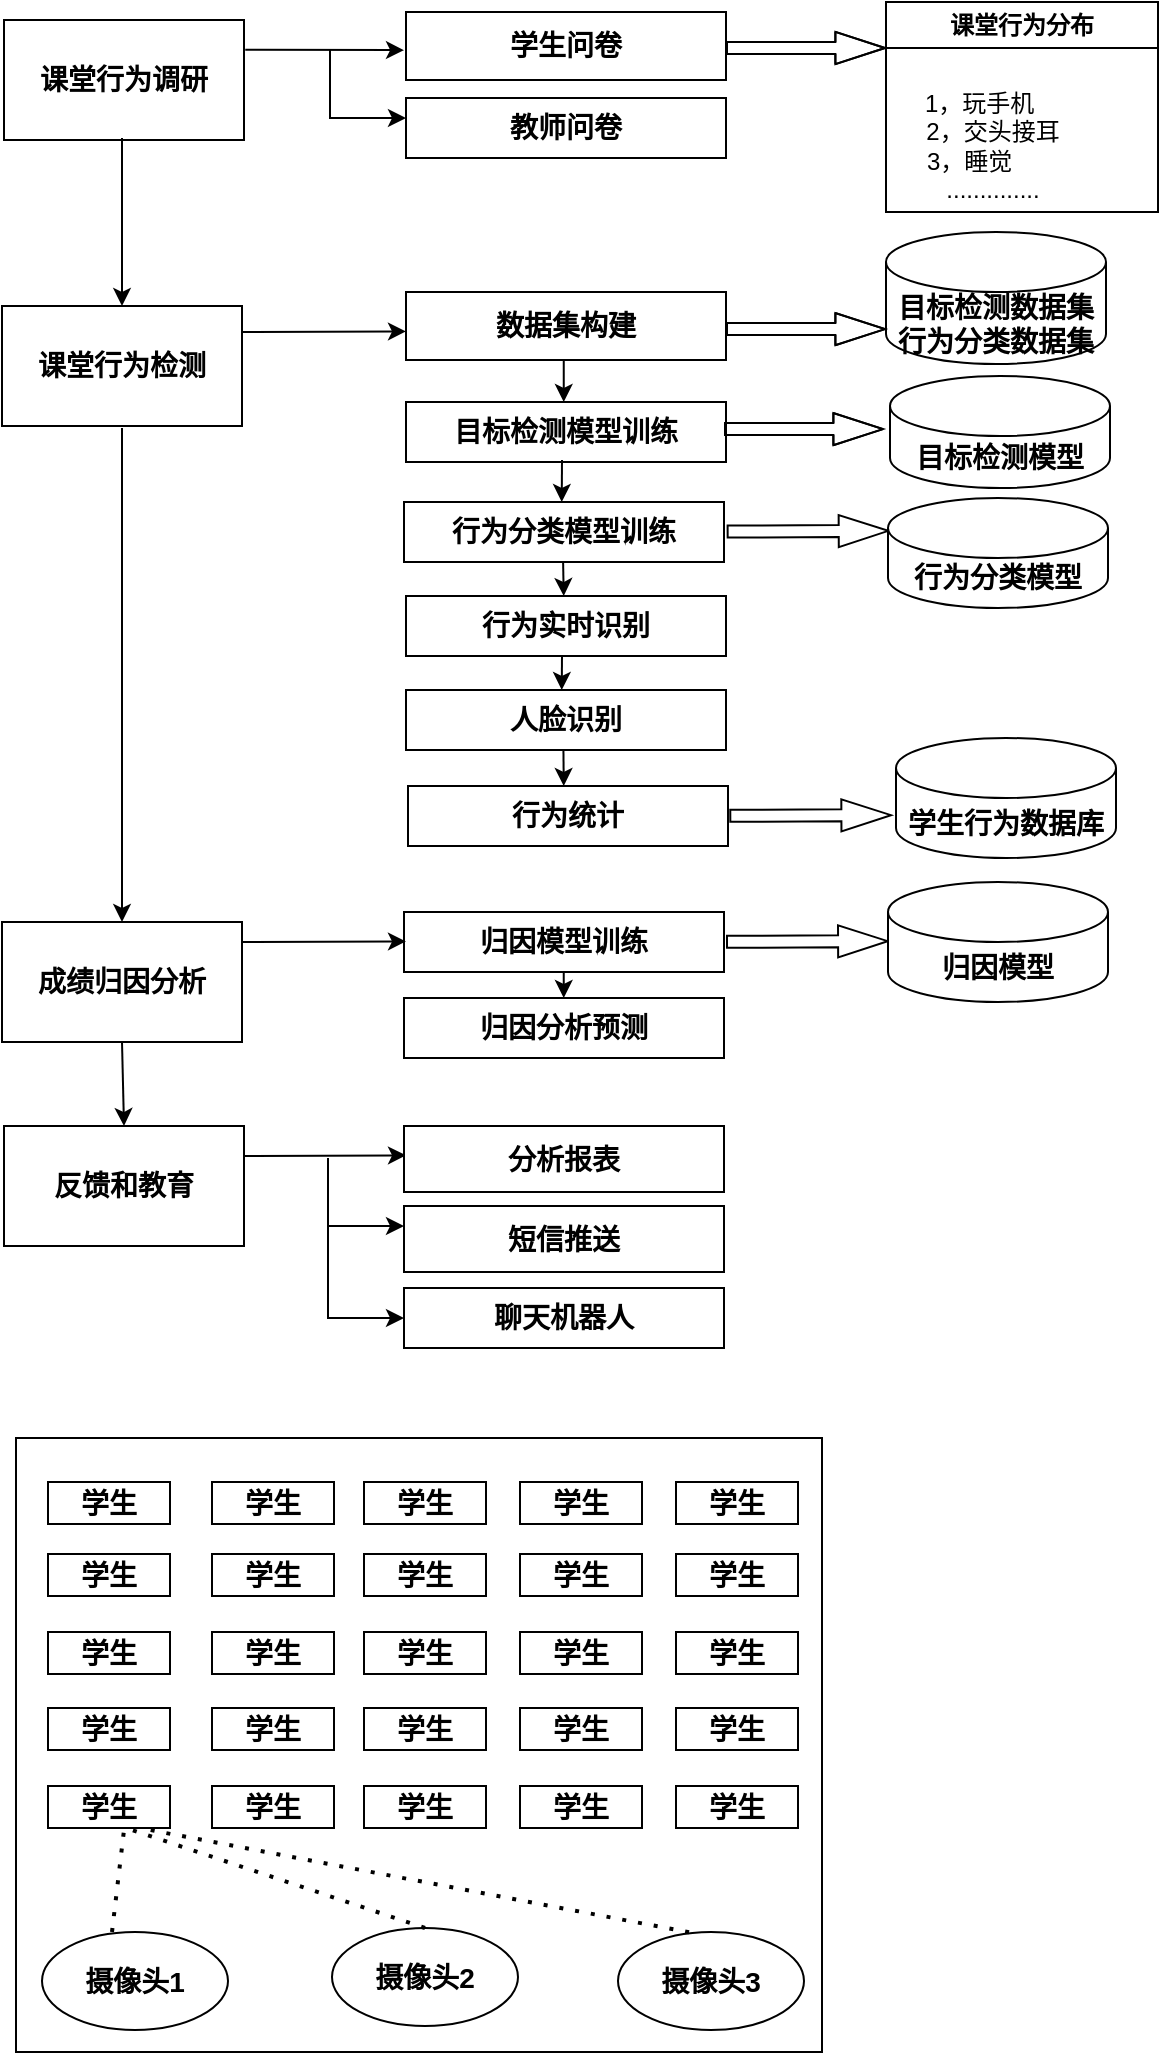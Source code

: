 <mxfile version="24.2.5" type="github">
  <diagram name="第 1 页" id="-u-DV1lfXEBN9TmRHup7">
    <mxGraphModel dx="1856" dy="835" grid="0" gridSize="10" guides="1" tooltips="1" connect="1" arrows="1" fold="1" page="1" pageScale="1" pageWidth="827" pageHeight="1169" math="0" shadow="0">
      <root>
        <mxCell id="0" />
        <mxCell id="1" parent="0" />
        <mxCell id="QccOVvW3JE7u90uyZqve-33" value="" style="rounded=0;whiteSpace=wrap;html=1;" parent="1" vertex="1">
          <mxGeometry x="125" y="812" width="403" height="307" as="geometry" />
        </mxCell>
        <mxCell id="0YlX4NZNZCxpl2N6hZSD-1" value="&lt;font style=&quot;font-size: 14px;&quot;&gt;&lt;b&gt;教师问卷&lt;/b&gt;&lt;/font&gt;" style="rounded=0;whiteSpace=wrap;html=1;" parent="1" vertex="1">
          <mxGeometry x="320" y="142" width="160" height="30" as="geometry" />
        </mxCell>
        <mxCell id="0YlX4NZNZCxpl2N6hZSD-2" value="&lt;font style=&quot;font-size: 14px;&quot;&gt;&lt;b&gt;课堂行为检测&lt;/b&gt;&lt;/font&gt;" style="rounded=0;whiteSpace=wrap;html=1;" parent="1" vertex="1">
          <mxGeometry x="118" y="246" width="120" height="60" as="geometry" />
        </mxCell>
        <mxCell id="0YlX4NZNZCxpl2N6hZSD-4" value="&lt;span style=&quot;font-size: 14px;&quot;&gt;&lt;b&gt;成绩归因分析&lt;/b&gt;&lt;/span&gt;" style="rounded=0;whiteSpace=wrap;html=1;" parent="1" vertex="1">
          <mxGeometry x="118" y="554" width="120" height="60" as="geometry" />
        </mxCell>
        <mxCell id="0YlX4NZNZCxpl2N6hZSD-5" value="&lt;font style=&quot;font-size: 14px;&quot;&gt;&lt;b&gt;课堂行为调研&lt;/b&gt;&lt;/font&gt;" style="rounded=0;whiteSpace=wrap;html=1;" parent="1" vertex="1">
          <mxGeometry x="119" y="103" width="120" height="60" as="geometry" />
        </mxCell>
        <mxCell id="0YlX4NZNZCxpl2N6hZSD-8" value="&lt;div&gt;&lt;font style=&quot;font-size: 14px;&quot;&gt;&lt;b&gt;目标检测数据集&lt;/b&gt;&lt;/font&gt;&lt;/div&gt;&lt;font style=&quot;font-size: 14px;&quot;&gt;&lt;b&gt;行为分类数据集&lt;/b&gt;&lt;/font&gt;" style="shape=cylinder3;whiteSpace=wrap;html=1;boundedLbl=1;backgroundOutline=1;size=15;" parent="1" vertex="1">
          <mxGeometry x="560" y="209" width="110" height="66" as="geometry" />
        </mxCell>
        <mxCell id="0YlX4NZNZCxpl2N6hZSD-9" value="&lt;font style=&quot;font-size: 14px;&quot;&gt;&lt;b&gt;学生问卷&lt;/b&gt;&lt;/font&gt;" style="rounded=0;whiteSpace=wrap;html=1;" parent="1" vertex="1">
          <mxGeometry x="320" y="99" width="160" height="34" as="geometry" />
        </mxCell>
        <mxCell id="0YlX4NZNZCxpl2N6hZSD-11" value="" style="shape=flexArrow;endArrow=classic;html=1;rounded=0;width=6;endWidth=9.091;endSize=7.936;" parent="1" edge="1">
          <mxGeometry width="50" height="50" relative="1" as="geometry">
            <mxPoint x="480" y="117" as="sourcePoint" />
            <mxPoint x="560" y="117" as="targetPoint" />
            <Array as="points">
              <mxPoint x="520" y="117" />
            </Array>
          </mxGeometry>
        </mxCell>
        <mxCell id="0YlX4NZNZCxpl2N6hZSD-12" value="" style="shape=flexArrow;endArrow=classic;html=1;rounded=0;width=6;endWidth=9.091;endSize=7.936;" parent="1" edge="1">
          <mxGeometry width="50" height="50" relative="1" as="geometry">
            <mxPoint x="480" y="257.55" as="sourcePoint" />
            <mxPoint x="560" y="257.55" as="targetPoint" />
            <Array as="points">
              <mxPoint x="520" y="257.55" />
            </Array>
          </mxGeometry>
        </mxCell>
        <mxCell id="0YlX4NZNZCxpl2N6hZSD-13" value="&lt;font style=&quot;font-size: 14px;&quot;&gt;&lt;b&gt;数据集构建&lt;/b&gt;&lt;/font&gt;" style="rounded=0;whiteSpace=wrap;html=1;" parent="1" vertex="1">
          <mxGeometry x="320" y="239" width="160" height="34" as="geometry" />
        </mxCell>
        <mxCell id="0YlX4NZNZCxpl2N6hZSD-14" value="&lt;font style=&quot;font-size: 14px;&quot;&gt;&lt;b&gt;目标检测模型训练&lt;/b&gt;&lt;/font&gt;" style="rounded=0;whiteSpace=wrap;html=1;" parent="1" vertex="1">
          <mxGeometry x="320" y="294" width="160" height="30" as="geometry" />
        </mxCell>
        <mxCell id="0YlX4NZNZCxpl2N6hZSD-15" value="&lt;font style=&quot;font-size: 14px;&quot;&gt;&lt;b&gt;行为实时识别&lt;/b&gt;&lt;/font&gt;" style="rounded=0;whiteSpace=wrap;html=1;" parent="1" vertex="1">
          <mxGeometry x="320" y="391" width="160" height="30" as="geometry" />
        </mxCell>
        <mxCell id="0YlX4NZNZCxpl2N6hZSD-16" value="&lt;font style=&quot;font-size: 14px;&quot;&gt;&lt;b&gt;目标检测模型&lt;/b&gt;&lt;/font&gt;" style="shape=cylinder3;whiteSpace=wrap;html=1;boundedLbl=1;backgroundOutline=1;size=15;" parent="1" vertex="1">
          <mxGeometry x="562" y="281" width="110" height="56" as="geometry" />
        </mxCell>
        <mxCell id="0YlX4NZNZCxpl2N6hZSD-17" value="" style="shape=flexArrow;endArrow=classic;html=1;rounded=0;width=6;endWidth=9.091;endSize=7.936;exitX=1.002;exitY=0.46;exitDx=0;exitDy=0;exitPerimeter=0;entryX=-0.003;entryY=0.524;entryDx=0;entryDy=0;entryPerimeter=0;" parent="1" edge="1">
          <mxGeometry width="50" height="50" relative="1" as="geometry">
            <mxPoint x="480.32" y="358.8" as="sourcePoint" />
            <mxPoint x="561.67" y="358.44" as="targetPoint" />
            <Array as="points" />
          </mxGeometry>
        </mxCell>
        <mxCell id="0YlX4NZNZCxpl2N6hZSD-27" value="&lt;font style=&quot;font-size: 14px;&quot;&gt;&lt;b&gt;短信推送&lt;/b&gt;&lt;/font&gt;" style="rounded=0;whiteSpace=wrap;html=1;" parent="1" vertex="1">
          <mxGeometry x="319" y="696" width="160" height="33" as="geometry" />
        </mxCell>
        <mxCell id="0YlX4NZNZCxpl2N6hZSD-28" value="&lt;font style=&quot;font-size: 14px;&quot;&gt;&lt;b&gt;归因模型训练&lt;/b&gt;&lt;/font&gt;" style="rounded=0;whiteSpace=wrap;html=1;" parent="1" vertex="1">
          <mxGeometry x="319" y="549" width="160" height="30" as="geometry" />
        </mxCell>
        <mxCell id="0YlX4NZNZCxpl2N6hZSD-29" value="&lt;span style=&quot;font-size: 14px;&quot;&gt;&lt;b&gt;归因分析预测&lt;/b&gt;&lt;/span&gt;" style="rounded=0;whiteSpace=wrap;html=1;" parent="1" vertex="1">
          <mxGeometry x="319" y="592" width="160" height="30" as="geometry" />
        </mxCell>
        <mxCell id="0YlX4NZNZCxpl2N6hZSD-31" value="&lt;font style=&quot;font-size: 14px;&quot;&gt;&lt;b&gt;反馈和教育&lt;/b&gt;&lt;/font&gt;" style="rounded=0;whiteSpace=wrap;html=1;" parent="1" vertex="1">
          <mxGeometry x="119" y="656" width="120" height="60" as="geometry" />
        </mxCell>
        <mxCell id="0YlX4NZNZCxpl2N6hZSD-32" value="&lt;font style=&quot;font-size: 14px;&quot;&gt;&lt;b&gt;行为统计&lt;/b&gt;&lt;/font&gt;" style="rounded=0;whiteSpace=wrap;html=1;" parent="1" vertex="1">
          <mxGeometry x="321" y="486" width="160" height="30" as="geometry" />
        </mxCell>
        <mxCell id="0YlX4NZNZCxpl2N6hZSD-34" value="&lt;font style=&quot;font-size: 14px;&quot;&gt;&lt;b&gt;聊天机器人&lt;/b&gt;&lt;/font&gt;" style="rounded=0;whiteSpace=wrap;html=1;" parent="1" vertex="1">
          <mxGeometry x="319" y="737" width="160" height="30" as="geometry" />
        </mxCell>
        <mxCell id="0YlX4NZNZCxpl2N6hZSD-40" value="" style="endArrow=classic;html=1;rounded=0;entryX=-0.004;entryY=0.673;entryDx=0;entryDy=0;entryPerimeter=0;" parent="1" edge="1">
          <mxGeometry width="50" height="50" relative="1" as="geometry">
            <mxPoint x="239.64" y="117.88" as="sourcePoint" />
            <mxPoint x="319" y="118.07" as="targetPoint" />
          </mxGeometry>
        </mxCell>
        <mxCell id="0YlX4NZNZCxpl2N6hZSD-41" value="" style="endArrow=classic;html=1;rounded=0;entryX=-0.004;entryY=0.673;entryDx=0;entryDy=0;entryPerimeter=0;exitX=1.004;exitY=0.217;exitDx=0;exitDy=0;exitPerimeter=0;" parent="1" source="0YlX4NZNZCxpl2N6hZSD-2" edge="1">
          <mxGeometry width="50" height="50" relative="1" as="geometry">
            <mxPoint x="240" y="259" as="sourcePoint" />
            <mxPoint x="320" y="258.71" as="targetPoint" />
          </mxGeometry>
        </mxCell>
        <mxCell id="0YlX4NZNZCxpl2N6hZSD-42" value="" style="endArrow=classic;html=1;rounded=0;entryX=-0.004;entryY=0.673;entryDx=0;entryDy=0;entryPerimeter=0;exitX=1.004;exitY=0.217;exitDx=0;exitDy=0;exitPerimeter=0;" parent="1" edge="1">
          <mxGeometry width="50" height="50" relative="1" as="geometry">
            <mxPoint x="238" y="564" as="sourcePoint" />
            <mxPoint x="320" y="563.71" as="targetPoint" />
          </mxGeometry>
        </mxCell>
        <mxCell id="0YlX4NZNZCxpl2N6hZSD-43" value="" style="endArrow=classic;html=1;rounded=0;entryX=-0.004;entryY=0.673;entryDx=0;entryDy=0;entryPerimeter=0;" parent="1" edge="1">
          <mxGeometry width="50" height="50" relative="1" as="geometry">
            <mxPoint x="239" y="671" as="sourcePoint" />
            <mxPoint x="320" y="670.68" as="targetPoint" />
          </mxGeometry>
        </mxCell>
        <mxCell id="0YlX4NZNZCxpl2N6hZSD-44" value="" style="endArrow=classic;html=1;rounded=0;exitX=0.492;exitY=0.99;exitDx=0;exitDy=0;exitPerimeter=0;" parent="1" edge="1" source="LBzuh_ba3nRSLltsU9My-5">
          <mxGeometry width="50" height="50" relative="1" as="geometry">
            <mxPoint x="398.87" y="473" as="sourcePoint" />
            <mxPoint x="398.87" y="486" as="targetPoint" />
          </mxGeometry>
        </mxCell>
        <mxCell id="0YlX4NZNZCxpl2N6hZSD-48" value="" style="endArrow=classic;html=1;rounded=0;exitX=0.493;exitY=0.998;exitDx=0;exitDy=0;exitPerimeter=0;" parent="1" edge="1" source="0YlX4NZNZCxpl2N6hZSD-13">
          <mxGeometry width="50" height="50" relative="1" as="geometry">
            <mxPoint x="398.87" y="281" as="sourcePoint" />
            <mxPoint x="398.87" y="294" as="targetPoint" />
          </mxGeometry>
        </mxCell>
        <mxCell id="0YlX4NZNZCxpl2N6hZSD-49" value="" style="endArrow=classic;html=1;rounded=0;exitX=0.491;exitY=1.007;exitDx=0;exitDy=0;exitPerimeter=0;" parent="1" edge="1">
          <mxGeometry width="50" height="50" relative="1" as="geometry">
            <mxPoint x="398.56" y="374.21" as="sourcePoint" />
            <mxPoint x="398.87" y="391" as="targetPoint" />
          </mxGeometry>
        </mxCell>
        <mxCell id="0YlX4NZNZCxpl2N6hZSD-52" value="" style="endArrow=classic;html=1;rounded=0;" parent="1" edge="1">
          <mxGeometry width="50" height="50" relative="1" as="geometry">
            <mxPoint x="398.87" y="579" as="sourcePoint" />
            <mxPoint x="398.87" y="592" as="targetPoint" />
          </mxGeometry>
        </mxCell>
        <mxCell id="0YlX4NZNZCxpl2N6hZSD-55" value="" style="endArrow=classic;html=1;rounded=0;entryX=0.5;entryY=0;entryDx=0;entryDy=0;" parent="1" target="0YlX4NZNZCxpl2N6hZSD-4" edge="1">
          <mxGeometry width="50" height="50" relative="1" as="geometry">
            <mxPoint x="178" y="307" as="sourcePoint" />
            <mxPoint x="176" y="512" as="targetPoint" />
          </mxGeometry>
        </mxCell>
        <mxCell id="0YlX4NZNZCxpl2N6hZSD-56" value="" style="endArrow=classic;html=1;rounded=0;exitX=0.5;exitY=1;exitDx=0;exitDy=0;entryX=0.5;entryY=0;entryDx=0;entryDy=0;" parent="1" source="0YlX4NZNZCxpl2N6hZSD-4" target="0YlX4NZNZCxpl2N6hZSD-31" edge="1">
          <mxGeometry width="50" height="50" relative="1" as="geometry">
            <mxPoint x="178.81" y="619" as="sourcePoint" />
            <mxPoint x="178.81" y="754" as="targetPoint" />
          </mxGeometry>
        </mxCell>
        <mxCell id="0YlX4NZNZCxpl2N6hZSD-57" value="" style="endArrow=classic;html=1;rounded=0;entryX=0.5;entryY=0;entryDx=0;entryDy=0;" parent="1" target="0YlX4NZNZCxpl2N6hZSD-2" edge="1">
          <mxGeometry width="50" height="50" relative="1" as="geometry">
            <mxPoint x="178" y="162" as="sourcePoint" />
            <mxPoint x="177.81" y="275" as="targetPoint" />
          </mxGeometry>
        </mxCell>
        <mxCell id="QccOVvW3JE7u90uyZqve-3" value="&lt;font style=&quot;font-size: 14px;&quot;&gt;&lt;b&gt;学生&lt;/b&gt;&lt;/font&gt;" style="rounded=0;whiteSpace=wrap;html=1;" parent="1" vertex="1">
          <mxGeometry x="141" y="834" width="61" height="21" as="geometry" />
        </mxCell>
        <mxCell id="QccOVvW3JE7u90uyZqve-4" value="&lt;font style=&quot;font-size: 14px;&quot;&gt;&lt;b&gt;学生&lt;/b&gt;&lt;/font&gt;" style="rounded=0;whiteSpace=wrap;html=1;" parent="1" vertex="1">
          <mxGeometry x="223" y="834" width="61" height="21" as="geometry" />
        </mxCell>
        <mxCell id="QccOVvW3JE7u90uyZqve-5" value="&lt;font style=&quot;font-size: 14px;&quot;&gt;&lt;span&gt;学生&lt;/span&gt;&lt;/font&gt;" style="rounded=0;whiteSpace=wrap;html=1;fontStyle=1" parent="1" vertex="1">
          <mxGeometry x="299" y="834" width="61" height="21" as="geometry" />
        </mxCell>
        <mxCell id="QccOVvW3JE7u90uyZqve-6" value="&lt;font style=&quot;font-size: 14px;&quot;&gt;&lt;span&gt;学生&lt;/span&gt;&lt;/font&gt;" style="rounded=0;whiteSpace=wrap;html=1;fontStyle=1" parent="1" vertex="1">
          <mxGeometry x="377" y="834" width="61" height="21" as="geometry" />
        </mxCell>
        <mxCell id="QccOVvW3JE7u90uyZqve-7" value="&lt;font style=&quot;font-size: 14px;&quot;&gt;&lt;span&gt;学生&lt;/span&gt;&lt;/font&gt;" style="rounded=0;whiteSpace=wrap;html=1;fontStyle=1" parent="1" vertex="1">
          <mxGeometry x="455" y="834" width="61" height="21" as="geometry" />
        </mxCell>
        <mxCell id="QccOVvW3JE7u90uyZqve-8" value="&lt;font style=&quot;font-size: 14px;&quot;&gt;&lt;b&gt;学生&lt;/b&gt;&lt;/font&gt;" style="rounded=0;whiteSpace=wrap;html=1;" parent="1" vertex="1">
          <mxGeometry x="141" y="870" width="61" height="21" as="geometry" />
        </mxCell>
        <mxCell id="QccOVvW3JE7u90uyZqve-9" value="&lt;font style=&quot;font-size: 14px;&quot;&gt;&lt;b&gt;学生&lt;/b&gt;&lt;/font&gt;" style="rounded=0;whiteSpace=wrap;html=1;" parent="1" vertex="1">
          <mxGeometry x="223" y="870" width="61" height="21" as="geometry" />
        </mxCell>
        <mxCell id="QccOVvW3JE7u90uyZqve-10" value="&lt;font style=&quot;font-size: 14px;&quot;&gt;&lt;span&gt;学生&lt;/span&gt;&lt;/font&gt;" style="rounded=0;whiteSpace=wrap;html=1;fontStyle=1" parent="1" vertex="1">
          <mxGeometry x="299" y="870" width="61" height="21" as="geometry" />
        </mxCell>
        <mxCell id="QccOVvW3JE7u90uyZqve-11" value="&lt;font style=&quot;font-size: 14px;&quot;&gt;&lt;span&gt;学生&lt;/span&gt;&lt;/font&gt;" style="rounded=0;whiteSpace=wrap;html=1;fontStyle=1" parent="1" vertex="1">
          <mxGeometry x="377" y="870" width="61" height="21" as="geometry" />
        </mxCell>
        <mxCell id="QccOVvW3JE7u90uyZqve-12" value="&lt;font style=&quot;font-size: 14px;&quot;&gt;&lt;span&gt;学生&lt;/span&gt;&lt;/font&gt;" style="rounded=0;whiteSpace=wrap;html=1;fontStyle=1" parent="1" vertex="1">
          <mxGeometry x="455" y="870" width="61" height="21" as="geometry" />
        </mxCell>
        <mxCell id="QccOVvW3JE7u90uyZqve-13" value="&lt;font style=&quot;font-size: 14px;&quot;&gt;&lt;b&gt;学生&lt;/b&gt;&lt;/font&gt;" style="rounded=0;whiteSpace=wrap;html=1;" parent="1" vertex="1">
          <mxGeometry x="141" y="909" width="61" height="21" as="geometry" />
        </mxCell>
        <mxCell id="QccOVvW3JE7u90uyZqve-14" value="&lt;font style=&quot;font-size: 14px;&quot;&gt;&lt;b&gt;学生&lt;/b&gt;&lt;/font&gt;" style="rounded=0;whiteSpace=wrap;html=1;" parent="1" vertex="1">
          <mxGeometry x="223" y="909" width="61" height="21" as="geometry" />
        </mxCell>
        <mxCell id="QccOVvW3JE7u90uyZqve-15" value="&lt;font style=&quot;font-size: 14px;&quot;&gt;&lt;span&gt;学生&lt;/span&gt;&lt;/font&gt;" style="rounded=0;whiteSpace=wrap;html=1;fontStyle=1" parent="1" vertex="1">
          <mxGeometry x="299" y="909" width="61" height="21" as="geometry" />
        </mxCell>
        <mxCell id="QccOVvW3JE7u90uyZqve-16" value="&lt;font style=&quot;font-size: 14px;&quot;&gt;&lt;span&gt;学生&lt;/span&gt;&lt;/font&gt;" style="rounded=0;whiteSpace=wrap;html=1;fontStyle=1" parent="1" vertex="1">
          <mxGeometry x="377" y="909" width="61" height="21" as="geometry" />
        </mxCell>
        <mxCell id="QccOVvW3JE7u90uyZqve-17" value="&lt;font style=&quot;font-size: 14px;&quot;&gt;&lt;span&gt;学生&lt;/span&gt;&lt;/font&gt;" style="rounded=0;whiteSpace=wrap;html=1;fontStyle=1" parent="1" vertex="1">
          <mxGeometry x="455" y="909" width="61" height="21" as="geometry" />
        </mxCell>
        <mxCell id="QccOVvW3JE7u90uyZqve-18" value="&lt;font style=&quot;font-size: 14px;&quot;&gt;&lt;b&gt;学生&lt;/b&gt;&lt;/font&gt;" style="rounded=0;whiteSpace=wrap;html=1;" parent="1" vertex="1">
          <mxGeometry x="141" y="947" width="61" height="21" as="geometry" />
        </mxCell>
        <mxCell id="QccOVvW3JE7u90uyZqve-19" value="&lt;font style=&quot;font-size: 14px;&quot;&gt;&lt;b&gt;学生&lt;/b&gt;&lt;/font&gt;" style="rounded=0;whiteSpace=wrap;html=1;" parent="1" vertex="1">
          <mxGeometry x="223" y="947" width="61" height="21" as="geometry" />
        </mxCell>
        <mxCell id="QccOVvW3JE7u90uyZqve-20" value="&lt;font style=&quot;font-size: 14px;&quot;&gt;&lt;span&gt;学生&lt;/span&gt;&lt;/font&gt;" style="rounded=0;whiteSpace=wrap;html=1;fontStyle=1" parent="1" vertex="1">
          <mxGeometry x="299" y="947" width="61" height="21" as="geometry" />
        </mxCell>
        <mxCell id="QccOVvW3JE7u90uyZqve-21" value="&lt;font style=&quot;font-size: 14px;&quot;&gt;&lt;span&gt;学生&lt;/span&gt;&lt;/font&gt;" style="rounded=0;whiteSpace=wrap;html=1;fontStyle=1" parent="1" vertex="1">
          <mxGeometry x="377" y="947" width="61" height="21" as="geometry" />
        </mxCell>
        <mxCell id="QccOVvW3JE7u90uyZqve-22" value="&lt;font style=&quot;font-size: 14px;&quot;&gt;&lt;span&gt;学生&lt;/span&gt;&lt;/font&gt;" style="rounded=0;whiteSpace=wrap;html=1;fontStyle=1" parent="1" vertex="1">
          <mxGeometry x="455" y="947" width="61" height="21" as="geometry" />
        </mxCell>
        <mxCell id="QccOVvW3JE7u90uyZqve-23" value="&lt;font style=&quot;font-size: 14px;&quot;&gt;&lt;b&gt;学生&lt;/b&gt;&lt;/font&gt;" style="rounded=0;whiteSpace=wrap;html=1;" parent="1" vertex="1">
          <mxGeometry x="141" y="986" width="61" height="21" as="geometry" />
        </mxCell>
        <mxCell id="QccOVvW3JE7u90uyZqve-24" value="&lt;font style=&quot;font-size: 14px;&quot;&gt;&lt;b&gt;学生&lt;/b&gt;&lt;/font&gt;" style="rounded=0;whiteSpace=wrap;html=1;" parent="1" vertex="1">
          <mxGeometry x="223" y="986" width="61" height="21" as="geometry" />
        </mxCell>
        <mxCell id="QccOVvW3JE7u90uyZqve-25" value="&lt;font style=&quot;font-size: 14px;&quot;&gt;&lt;span&gt;学生&lt;/span&gt;&lt;/font&gt;" style="rounded=0;whiteSpace=wrap;html=1;fontStyle=1" parent="1" vertex="1">
          <mxGeometry x="299" y="986" width="61" height="21" as="geometry" />
        </mxCell>
        <mxCell id="QccOVvW3JE7u90uyZqve-26" value="&lt;font style=&quot;font-size: 14px;&quot;&gt;&lt;span&gt;学生&lt;/span&gt;&lt;/font&gt;" style="rounded=0;whiteSpace=wrap;html=1;fontStyle=1" parent="1" vertex="1">
          <mxGeometry x="377" y="986" width="61" height="21" as="geometry" />
        </mxCell>
        <mxCell id="QccOVvW3JE7u90uyZqve-27" value="&lt;font style=&quot;font-size: 14px;&quot;&gt;&lt;span&gt;学生&lt;/span&gt;&lt;/font&gt;" style="rounded=0;whiteSpace=wrap;html=1;fontStyle=1" parent="1" vertex="1">
          <mxGeometry x="455" y="986" width="61" height="21" as="geometry" />
        </mxCell>
        <mxCell id="QccOVvW3JE7u90uyZqve-28" value="&lt;span style=&quot;font-size: 14px;&quot;&gt;&lt;b&gt;摄像头3&lt;/b&gt;&lt;/span&gt;" style="ellipse;whiteSpace=wrap;html=1;" parent="1" vertex="1">
          <mxGeometry x="426" y="1059" width="93" height="49" as="geometry" />
        </mxCell>
        <mxCell id="QccOVvW3JE7u90uyZqve-29" value="&lt;span style=&quot;font-size: 14px;&quot;&gt;&lt;b&gt;摄像头1&lt;/b&gt;&lt;/span&gt;" style="ellipse;whiteSpace=wrap;html=1;" parent="1" vertex="1">
          <mxGeometry x="138" y="1059" width="93" height="49" as="geometry" />
        </mxCell>
        <mxCell id="QccOVvW3JE7u90uyZqve-30" value="&lt;span style=&quot;font-size: 14px;&quot;&gt;&lt;b&gt;摄像头2&lt;/b&gt;&lt;/span&gt;" style="ellipse;whiteSpace=wrap;html=1;" parent="1" vertex="1">
          <mxGeometry x="283" y="1057" width="93" height="49" as="geometry" />
        </mxCell>
        <mxCell id="LBzuh_ba3nRSLltsU9My-1" value="课堂行为分布" style="swimlane;whiteSpace=wrap;html=1;" vertex="1" parent="1">
          <mxGeometry x="560" y="94" width="136" height="105" as="geometry" />
        </mxCell>
        <mxCell id="LBzuh_ba3nRSLltsU9My-2" value="1，玩手机&amp;nbsp; &amp;nbsp;&amp;nbsp;&lt;div&gt;2，交头接耳&lt;/div&gt;&lt;div&gt;3，睡觉&amp;nbsp; &amp;nbsp; &amp;nbsp; &amp;nbsp;&lt;/div&gt;&lt;div&gt;..............&lt;/div&gt;" style="text;html=1;align=center;verticalAlign=middle;resizable=0;points=[];autosize=1;strokeColor=none;fillColor=none;" vertex="1" parent="LBzuh_ba3nRSLltsU9My-1">
          <mxGeometry x="10" y="37" width="86" height="70" as="geometry" />
        </mxCell>
        <mxCell id="LBzuh_ba3nRSLltsU9My-3" value="&lt;span style=&quot;font-size: 14px;&quot;&gt;&lt;b&gt;学生行为数据库&lt;/b&gt;&lt;/span&gt;" style="shape=cylinder3;whiteSpace=wrap;html=1;boundedLbl=1;backgroundOutline=1;size=15;" vertex="1" parent="1">
          <mxGeometry x="565" y="462" width="110" height="60" as="geometry" />
        </mxCell>
        <mxCell id="LBzuh_ba3nRSLltsU9My-4" value="" style="shape=flexArrow;endArrow=classic;html=1;rounded=0;width=6;endWidth=9.091;endSize=7.936;exitX=1.002;exitY=0.46;exitDx=0;exitDy=0;exitPerimeter=0;entryX=-0.003;entryY=0.524;entryDx=0;entryDy=0;entryPerimeter=0;" edge="1" parent="1">
          <mxGeometry width="50" height="50" relative="1" as="geometry">
            <mxPoint x="480.0" y="563.93" as="sourcePoint" />
            <mxPoint x="561.35" y="563.57" as="targetPoint" />
            <Array as="points" />
          </mxGeometry>
        </mxCell>
        <mxCell id="LBzuh_ba3nRSLltsU9My-5" value="&lt;font style=&quot;font-size: 14px;&quot;&gt;&lt;b&gt;人脸识别&lt;/b&gt;&lt;/font&gt;" style="rounded=0;whiteSpace=wrap;html=1;" vertex="1" parent="1">
          <mxGeometry x="320" y="438" width="160" height="30" as="geometry" />
        </mxCell>
        <mxCell id="LBzuh_ba3nRSLltsU9My-6" value="" style="endArrow=classic;html=1;rounded=0;exitX=0.491;exitY=1.007;exitDx=0;exitDy=0;exitPerimeter=0;" edge="1" parent="1">
          <mxGeometry width="50" height="50" relative="1" as="geometry">
            <mxPoint x="398" y="421" as="sourcePoint" />
            <mxPoint x="397.87" y="438" as="targetPoint" />
          </mxGeometry>
        </mxCell>
        <mxCell id="LBzuh_ba3nRSLltsU9My-8" value="&lt;font style=&quot;font-size: 14px;&quot;&gt;&lt;b&gt;归因模型&lt;/b&gt;&lt;/font&gt;" style="shape=cylinder3;whiteSpace=wrap;html=1;boundedLbl=1;backgroundOutline=1;size=15;" vertex="1" parent="1">
          <mxGeometry x="561" y="534" width="110" height="60" as="geometry" />
        </mxCell>
        <mxCell id="LBzuh_ba3nRSLltsU9My-9" value="" style="shape=flexArrow;endArrow=classic;html=1;rounded=0;width=6;endWidth=9.091;endSize=7.936;exitX=1.002;exitY=0.46;exitDx=0;exitDy=0;exitPerimeter=0;entryX=-0.003;entryY=0.524;entryDx=0;entryDy=0;entryPerimeter=0;" edge="1" parent="1">
          <mxGeometry width="50" height="50" relative="1" as="geometry">
            <mxPoint x="481.65" y="500.93" as="sourcePoint" />
            <mxPoint x="563" y="500.57" as="targetPoint" />
            <Array as="points" />
          </mxGeometry>
        </mxCell>
        <mxCell id="LBzuh_ba3nRSLltsU9My-10" value="" style="endArrow=classic;html=1;rounded=0;" edge="1" parent="1">
          <mxGeometry width="50" height="50" relative="1" as="geometry">
            <mxPoint x="282" y="118" as="sourcePoint" />
            <mxPoint x="320" y="152" as="targetPoint" />
            <Array as="points">
              <mxPoint x="282" y="152" />
            </Array>
          </mxGeometry>
        </mxCell>
        <mxCell id="LBzuh_ba3nRSLltsU9My-11" value="" style="endArrow=classic;html=1;rounded=0;" edge="1" parent="1">
          <mxGeometry width="50" height="50" relative="1" as="geometry">
            <mxPoint x="281" y="672" as="sourcePoint" />
            <mxPoint x="319" y="706" as="targetPoint" />
            <Array as="points">
              <mxPoint x="281" y="706" />
            </Array>
          </mxGeometry>
        </mxCell>
        <mxCell id="LBzuh_ba3nRSLltsU9My-12" value="" style="shape=flexArrow;endArrow=classic;html=1;rounded=0;width=6;endWidth=9.091;endSize=7.936;" edge="1" parent="1">
          <mxGeometry width="50" height="50" relative="1" as="geometry">
            <mxPoint x="479" y="307.55" as="sourcePoint" />
            <mxPoint x="559" y="307.55" as="targetPoint" />
            <Array as="points">
              <mxPoint x="519" y="307.55" />
            </Array>
          </mxGeometry>
        </mxCell>
        <mxCell id="LBzuh_ba3nRSLltsU9My-13" value="&lt;font style=&quot;font-size: 14px;&quot;&gt;&lt;b&gt;行为分类模型训练&lt;/b&gt;&lt;/font&gt;" style="rounded=0;whiteSpace=wrap;html=1;" vertex="1" parent="1">
          <mxGeometry x="319" y="344" width="160" height="30" as="geometry" />
        </mxCell>
        <mxCell id="LBzuh_ba3nRSLltsU9My-14" value="&lt;font style=&quot;font-size: 14px;&quot;&gt;&lt;b&gt;行为分类模型&lt;/b&gt;&lt;/font&gt;" style="shape=cylinder3;whiteSpace=wrap;html=1;boundedLbl=1;backgroundOutline=1;size=15;" vertex="1" parent="1">
          <mxGeometry x="561" y="342" width="110" height="55" as="geometry" />
        </mxCell>
        <mxCell id="LBzuh_ba3nRSLltsU9My-16" value="" style="endArrow=classic;html=1;rounded=0;exitX=0.493;exitY=0.998;exitDx=0;exitDy=0;exitPerimeter=0;" edge="1" parent="1">
          <mxGeometry width="50" height="50" relative="1" as="geometry">
            <mxPoint x="398" y="323" as="sourcePoint" />
            <mxPoint x="397.87" y="344" as="targetPoint" />
          </mxGeometry>
        </mxCell>
        <mxCell id="LBzuh_ba3nRSLltsU9My-17" value="" style="endArrow=none;dashed=1;html=1;dashPattern=1 3;strokeWidth=2;rounded=0;" edge="1" parent="1">
          <mxGeometry width="50" height="50" relative="1" as="geometry">
            <mxPoint x="173" y="1059" as="sourcePoint" />
            <mxPoint x="179" y="1008" as="targetPoint" />
          </mxGeometry>
        </mxCell>
        <mxCell id="LBzuh_ba3nRSLltsU9My-18" value="" style="endArrow=none;dashed=1;html=1;dashPattern=1 3;strokeWidth=2;rounded=0;exitX=0.5;exitY=0;exitDx=0;exitDy=0;entryX=0.605;entryY=0.966;entryDx=0;entryDy=0;entryPerimeter=0;" edge="1" parent="1" source="QccOVvW3JE7u90uyZqve-30" target="QccOVvW3JE7u90uyZqve-23">
          <mxGeometry width="50" height="50" relative="1" as="geometry">
            <mxPoint x="183" y="1069" as="sourcePoint" />
            <mxPoint x="177" y="1013" as="targetPoint" />
          </mxGeometry>
        </mxCell>
        <mxCell id="LBzuh_ba3nRSLltsU9My-20" value="" style="endArrow=none;dashed=1;html=1;dashPattern=1 3;strokeWidth=2;rounded=0;exitX=0.382;exitY=0.003;exitDx=0;exitDy=0;exitPerimeter=0;entryX=0.75;entryY=1;entryDx=0;entryDy=0;" edge="1" parent="1" source="QccOVvW3JE7u90uyZqve-28" target="QccOVvW3JE7u90uyZqve-23">
          <mxGeometry width="50" height="50" relative="1" as="geometry">
            <mxPoint x="339" y="1067" as="sourcePoint" />
            <mxPoint x="187" y="1016" as="targetPoint" />
          </mxGeometry>
        </mxCell>
        <mxCell id="LBzuh_ba3nRSLltsU9My-21" value="&lt;font style=&quot;font-size: 14px;&quot;&gt;&lt;b&gt;分析报表&lt;/b&gt;&lt;/font&gt;" style="rounded=0;whiteSpace=wrap;html=1;" vertex="1" parent="1">
          <mxGeometry x="319" y="656" width="160" height="33" as="geometry" />
        </mxCell>
        <mxCell id="LBzuh_ba3nRSLltsU9My-22" value="" style="endArrow=classic;html=1;rounded=0;" edge="1" parent="1">
          <mxGeometry width="50" height="50" relative="1" as="geometry">
            <mxPoint x="281" y="706" as="sourcePoint" />
            <mxPoint x="319" y="752" as="targetPoint" />
            <Array as="points">
              <mxPoint x="281" y="752" />
            </Array>
          </mxGeometry>
        </mxCell>
      </root>
    </mxGraphModel>
  </diagram>
</mxfile>
